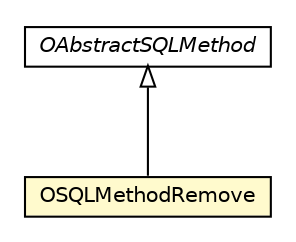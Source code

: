 #!/usr/local/bin/dot
#
# Class diagram 
# Generated by UMLGraph version R5_6-24-gf6e263 (http://www.umlgraph.org/)
#

digraph G {
	edge [fontname="Helvetica",fontsize=10,labelfontname="Helvetica",labelfontsize=10];
	node [fontname="Helvetica",fontsize=10,shape=plaintext];
	nodesep=0.25;
	ranksep=0.5;
	// com.orientechnologies.orient.core.sql.method.misc.OSQLMethodRemove
	c6343747 [label=<<table title="com.orientechnologies.orient.core.sql.method.misc.OSQLMethodRemove" border="0" cellborder="1" cellspacing="0" cellpadding="2" port="p" bgcolor="lemonChiffon" href="./OSQLMethodRemove.html">
		<tr><td><table border="0" cellspacing="0" cellpadding="1">
<tr><td align="center" balign="center"> OSQLMethodRemove </td></tr>
		</table></td></tr>
		</table>>, URL="./OSQLMethodRemove.html", fontname="Helvetica", fontcolor="black", fontsize=10.0];
	// com.orientechnologies.orient.core.sql.method.misc.OAbstractSQLMethod
	c6343751 [label=<<table title="com.orientechnologies.orient.core.sql.method.misc.OAbstractSQLMethod" border="0" cellborder="1" cellspacing="0" cellpadding="2" port="p" href="./OAbstractSQLMethod.html">
		<tr><td><table border="0" cellspacing="0" cellpadding="1">
<tr><td align="center" balign="center"><font face="Helvetica-Oblique"> OAbstractSQLMethod </font></td></tr>
		</table></td></tr>
		</table>>, URL="./OAbstractSQLMethod.html", fontname="Helvetica", fontcolor="black", fontsize=10.0];
	//com.orientechnologies.orient.core.sql.method.misc.OSQLMethodRemove extends com.orientechnologies.orient.core.sql.method.misc.OAbstractSQLMethod
	c6343751:p -> c6343747:p [dir=back,arrowtail=empty];
}

